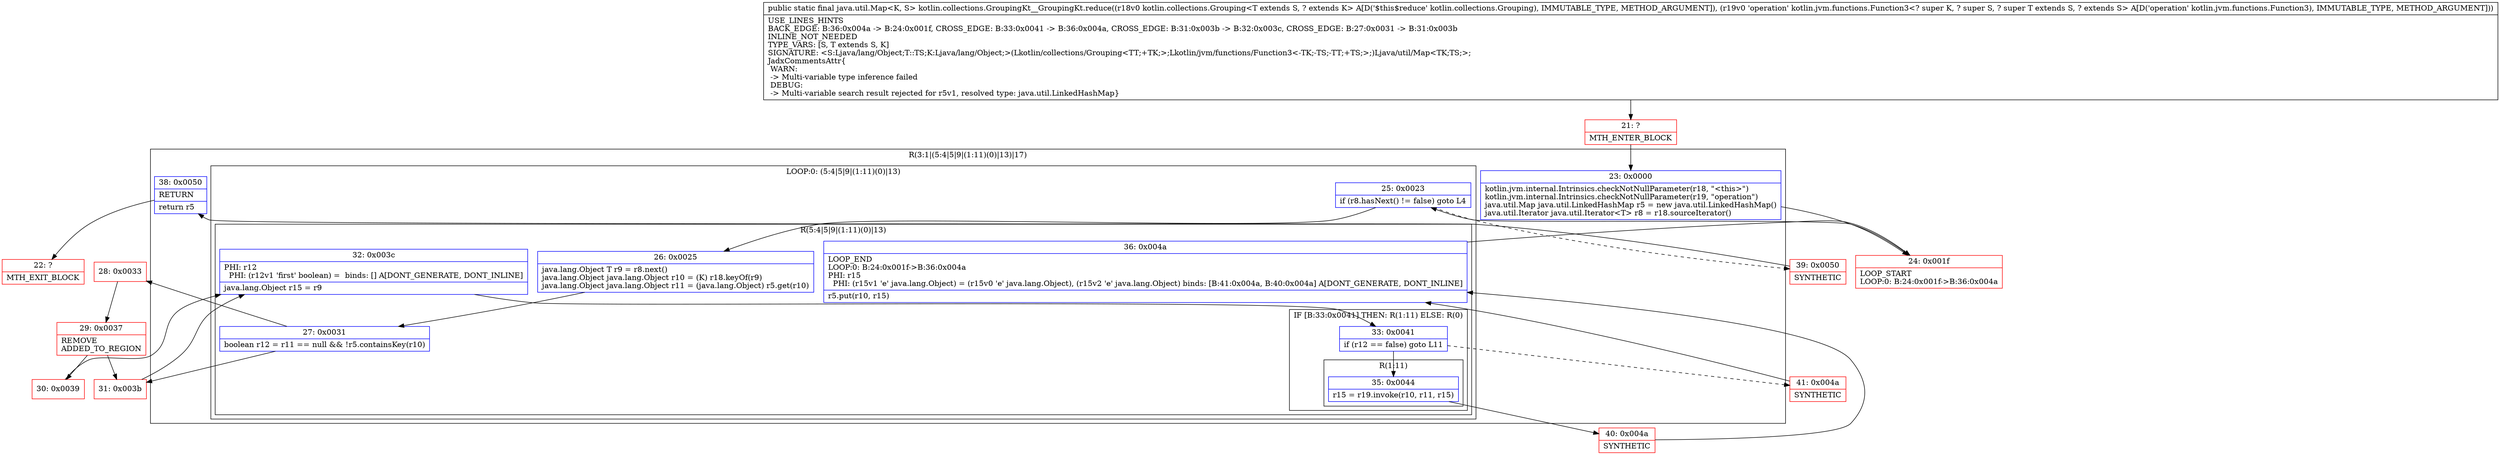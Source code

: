 digraph "CFG forkotlin.collections.GroupingKt__GroupingKt.reduce(Lkotlin\/collections\/Grouping;Lkotlin\/jvm\/functions\/Function3;)Ljava\/util\/Map;" {
subgraph cluster_Region_811634235 {
label = "R(3:1|(5:4|5|9|(1:11)(0)|13)|17)";
node [shape=record,color=blue];
Node_23 [shape=record,label="{23\:\ 0x0000|kotlin.jvm.internal.Intrinsics.checkNotNullParameter(r18, \"\<this\>\")\lkotlin.jvm.internal.Intrinsics.checkNotNullParameter(r19, \"operation\")\ljava.util.Map java.util.LinkedHashMap r5 = new java.util.LinkedHashMap()\ljava.util.Iterator java.util.Iterator\<T\> r8 = r18.sourceIterator()\l}"];
subgraph cluster_LoopRegion_158922895 {
label = "LOOP:0: (5:4|5|9|(1:11)(0)|13)";
node [shape=record,color=blue];
Node_25 [shape=record,label="{25\:\ 0x0023|if (r8.hasNext() != false) goto L4\l}"];
subgraph cluster_Region_626018716 {
label = "R(5:4|5|9|(1:11)(0)|13)";
node [shape=record,color=blue];
Node_26 [shape=record,label="{26\:\ 0x0025|java.lang.Object T r9 = r8.next()\ljava.lang.Object java.lang.Object r10 = (K) r18.keyOf(r9)\ljava.lang.Object java.lang.Object r11 = (java.lang.Object) r5.get(r10)\l}"];
Node_27 [shape=record,label="{27\:\ 0x0031|boolean r12 = r11 == null && !r5.containsKey(r10)\l}"];
Node_32 [shape=record,label="{32\:\ 0x003c|PHI: r12 \l  PHI: (r12v1 'first' boolean) =  binds: [] A[DONT_GENERATE, DONT_INLINE]\l|java.lang.Object r15 = r9\l}"];
subgraph cluster_IfRegion_1708029565 {
label = "IF [B:33:0x0041] THEN: R(1:11) ELSE: R(0)";
node [shape=record,color=blue];
Node_33 [shape=record,label="{33\:\ 0x0041|if (r12 == false) goto L11\l}"];
subgraph cluster_Region_1365977917 {
label = "R(1:11)";
node [shape=record,color=blue];
Node_35 [shape=record,label="{35\:\ 0x0044|r15 = r19.invoke(r10, r11, r15)\l}"];
}
subgraph cluster_Region_743677280 {
label = "R(0)";
node [shape=record,color=blue];
}
}
Node_36 [shape=record,label="{36\:\ 0x004a|LOOP_END\lLOOP:0: B:24:0x001f\-\>B:36:0x004a\lPHI: r15 \l  PHI: (r15v1 'e' java.lang.Object) = (r15v0 'e' java.lang.Object), (r15v2 'e' java.lang.Object) binds: [B:41:0x004a, B:40:0x004a] A[DONT_GENERATE, DONT_INLINE]\l|r5.put(r10, r15)\l}"];
}
}
Node_38 [shape=record,label="{38\:\ 0x0050|RETURN\l|return r5\l}"];
}
Node_21 [shape=record,color=red,label="{21\:\ ?|MTH_ENTER_BLOCK\l}"];
Node_24 [shape=record,color=red,label="{24\:\ 0x001f|LOOP_START\lLOOP:0: B:24:0x001f\-\>B:36:0x004a\l}"];
Node_28 [shape=record,color=red,label="{28\:\ 0x0033}"];
Node_29 [shape=record,color=red,label="{29\:\ 0x0037|REMOVE\lADDED_TO_REGION\l}"];
Node_30 [shape=record,color=red,label="{30\:\ 0x0039}"];
Node_40 [shape=record,color=red,label="{40\:\ 0x004a|SYNTHETIC\l}"];
Node_41 [shape=record,color=red,label="{41\:\ 0x004a|SYNTHETIC\l}"];
Node_31 [shape=record,color=red,label="{31\:\ 0x003b}"];
Node_39 [shape=record,color=red,label="{39\:\ 0x0050|SYNTHETIC\l}"];
Node_22 [shape=record,color=red,label="{22\:\ ?|MTH_EXIT_BLOCK\l}"];
MethodNode[shape=record,label="{public static final java.util.Map\<K, S\> kotlin.collections.GroupingKt__GroupingKt.reduce((r18v0 kotlin.collections.Grouping\<T extends S, ? extends K\> A[D('$this$reduce' kotlin.collections.Grouping), IMMUTABLE_TYPE, METHOD_ARGUMENT]), (r19v0 'operation' kotlin.jvm.functions.Function3\<? super K, ? super S, ? super T extends S, ? extends S\> A[D('operation' kotlin.jvm.functions.Function3), IMMUTABLE_TYPE, METHOD_ARGUMENT]))  | USE_LINES_HINTS\lBACK_EDGE: B:36:0x004a \-\> B:24:0x001f, CROSS_EDGE: B:33:0x0041 \-\> B:36:0x004a, CROSS_EDGE: B:31:0x003b \-\> B:32:0x003c, CROSS_EDGE: B:27:0x0031 \-\> B:31:0x003b\lINLINE_NOT_NEEDED\lTYPE_VARS: [S, T extends S, K]\lSIGNATURE: \<S:Ljava\/lang\/Object;T::TS;K:Ljava\/lang\/Object;\>(Lkotlin\/collections\/Grouping\<TT;+TK;\>;Lkotlin\/jvm\/functions\/Function3\<\-TK;\-TS;\-TT;+TS;\>;)Ljava\/util\/Map\<TK;TS;\>;\lJadxCommentsAttr\{\l WARN: \l \-\> Multi\-variable type inference failed\l DEBUG: \l \-\> Multi\-variable search result rejected for r5v1, resolved type: java.util.LinkedHashMap\}\l}"];
MethodNode -> Node_21;Node_23 -> Node_24;
Node_25 -> Node_26;
Node_25 -> Node_39[style=dashed];
Node_26 -> Node_27;
Node_27 -> Node_28;
Node_27 -> Node_31;
Node_32 -> Node_33;
Node_33 -> Node_35;
Node_33 -> Node_41[style=dashed];
Node_35 -> Node_40;
Node_36 -> Node_24;
Node_38 -> Node_22;
Node_21 -> Node_23;
Node_24 -> Node_25;
Node_28 -> Node_29;
Node_29 -> Node_30;
Node_29 -> Node_31;
Node_30 -> Node_32;
Node_40 -> Node_36;
Node_41 -> Node_36;
Node_31 -> Node_32;
Node_39 -> Node_38;
}

